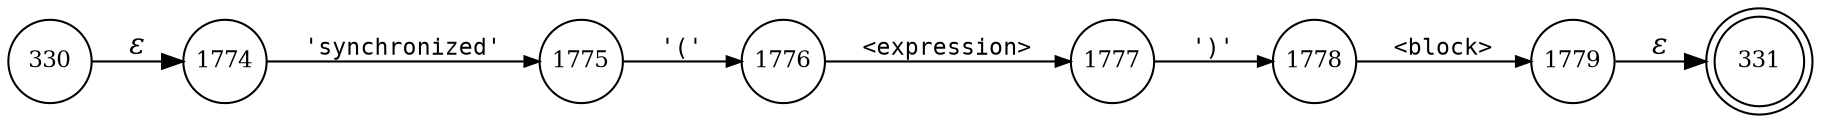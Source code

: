 digraph ATN {
rankdir=LR;
s331[fontsize=11, label="331", shape=doublecircle, fixedsize=true, width=.6];
s1776[fontsize=11,label="1776", shape=circle, fixedsize=true, width=.55, peripheries=1];
s1777[fontsize=11,label="1777", shape=circle, fixedsize=true, width=.55, peripheries=1];
s1778[fontsize=11,label="1778", shape=circle, fixedsize=true, width=.55, peripheries=1];
s1779[fontsize=11,label="1779", shape=circle, fixedsize=true, width=.55, peripheries=1];
s330[fontsize=11,label="330", shape=circle, fixedsize=true, width=.55, peripheries=1];
s1774[fontsize=11,label="1774", shape=circle, fixedsize=true, width=.55, peripheries=1];
s1775[fontsize=11,label="1775", shape=circle, fixedsize=true, width=.55, peripheries=1];
s330 -> s1774 [fontname="Times-Italic", label="&epsilon;"];
s1774 -> s1775 [fontsize=11, fontname="Courier", arrowsize=.7, label = "'synchronized'", arrowhead = normal];
s1775 -> s1776 [fontsize=11, fontname="Courier", arrowsize=.7, label = "'('", arrowhead = normal];
s1776 -> s1777 [fontsize=11, fontname="Courier", arrowsize=.7, label = "<expression>", arrowhead = normal];
s1777 -> s1778 [fontsize=11, fontname="Courier", arrowsize=.7, label = "')'", arrowhead = normal];
s1778 -> s1779 [fontsize=11, fontname="Courier", arrowsize=.7, label = "<block>", arrowhead = normal];
s1779 -> s331 [fontname="Times-Italic", label="&epsilon;"];
}